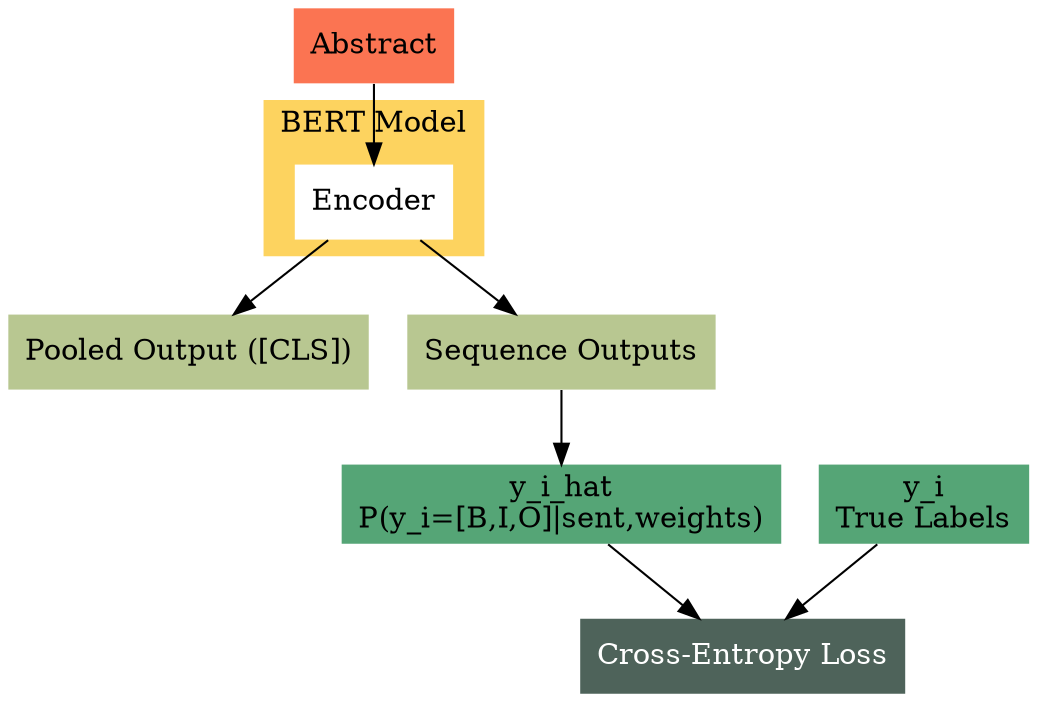 //Palette: https://www.color-hex.com/color-palette/83647

digraph G {
    
    //Inputs
    text [
        label="Abstract"
        shape="rectangle"
        color=None
        style=filled
        fillcolor="#fb7452"
    ];
    
    // BERT model
    subgraph cluster_0 {
        label="BERT Model";
        color=None;
        bgcolor="#fdd35f";
        newrank=true;
        enc [
            label="Encoder"
            shape="rectangle"
            color=None
            style=filled
            fillcolor=white
        ];
        rank=same;
    }
    text -> enc;

    // Outputs
    pool [
        label="Pooled Output ([CLS])"
        shape="rectangle"
        color=None
        style=filled
        fillcolor="#b8c791"
    ];
    enc -> pool;
    out [
        label="Sequence Outputs"
        shape="rectangle"
        color=None
        style=filled
        fillcolor="#b8c791"
    ];
    enc -> out;
    y_hat [
        label="y_i_hat\nP(y_i=[B,I,O]|sent,weights)"
        shape="rectangle"
        color=None
        style=filled
        fillcolor="#55a576"
    ];
    out -> y_hat;
    y [
        label="y_i\nTrue Labels"
        shape="rectangle"
        color=None
        style=filled
        fillcolor="#55a576"
    ];

    // Loss
    loss [
        label="Cross-Entropy Loss"
        shape="rectangle"
        color=None
        style=filled
        fillcolor="#4e635a"
        fontcolor=white
    ];
    y_hat -> loss;
    y -> loss;
}
